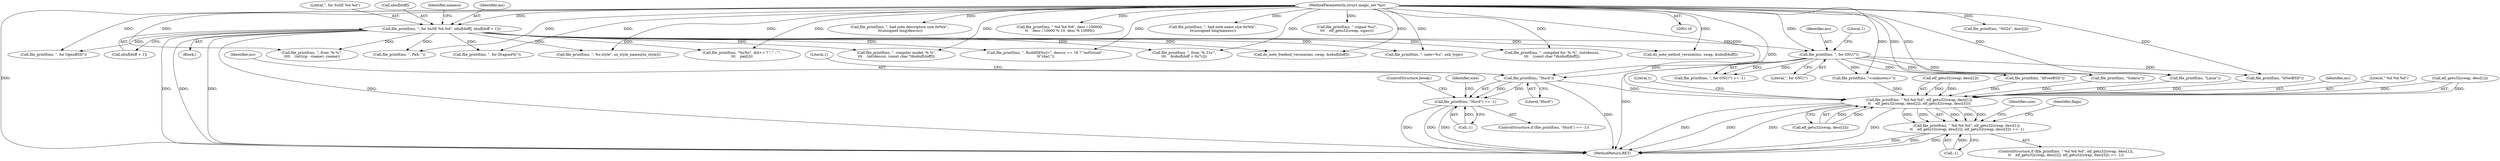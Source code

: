digraph "0_file_b4c01141e5367f247b84dcaf6aefbb4e741842b8@pointer" {
"1000362" [label="(Call,file_printf(ms, \"Hurd\"))"];
"1000334" [label="(Call,file_printf(ms, \", for GNU/\"))"];
"1000286" [label="(Call,file_printf(ms, \", for SuSE %d.%d\", nbuf[doff], nbuf[doff + 1]))"];
"1000117" [label="(MethodParameterIn,struct magic_set *ms)"];
"1000361" [label="(Call,file_printf(ms, \"Hurd\") == -1)"];
"1000415" [label="(Call,file_printf(ms, \" %d.%d.%d\", elf_getu32(swap, desc[1]),\n\t\t    elf_getu32(swap, desc[2]), elf_getu32(swap, desc[3])))"];
"1000414" [label="(Call,file_printf(ms, \" %d.%d.%d\", elf_getu32(swap, desc[1]),\n\t\t    elf_getu32(swap, desc[2]), elf_getu32(swap, desc[3])) == -1)"];
"1000508" [label="(Call,file_printf(ms, \"%02x\", desc[i]))"];
"1000117" [label="(MethodParameterIn,struct magic_set *ms)"];
"1000365" [label="(Call,-1)"];
"1000416" [label="(Identifier,ms)"];
"1000814" [label="(Call,file_printf(ms, \", for DragonFly\"))"];
"1000333" [label="(Call,file_printf(ms, \", for GNU/\") == -1)"];
"1000406" [label="(Call,file_printf(ms, \"<unknown>\"))"];
"1000475" [label="(Call,file_printf(ms, \", BuildID[%s]=\", descsz == 16 ? \"md5/uuid\" :\n\t\t\"sha1\"))"];
"1000289" [label="(Call,nbuf[doff])"];
"1000384" [label="(Call,file_printf(ms, \"kFreeBSD\"))"];
"1000334" [label="(Call,file_printf(ms, \", for GNU/\"))"];
"1000364" [label="(Literal,\"Hurd\")"];
"1000642" [label="(Call,do_note_netbsd_version(ms, swap, &nbuf[doff]))"];
"1000699" [label="(Call,file_printf(ms, \", note=%u\", xnh_type))"];
"1000360" [label="(ControlStructure,if (file_printf(ms, \"Hurd\") == -1))"];
"1000362" [label="(Call,file_printf(ms, \"Hurd\"))"];
"1000300" [label="(Identifier,namesz)"];
"1000413" [label="(ControlStructure,if (file_printf(ms, \" %d.%d.%d\", elf_getu32(swap, desc[1]),\n\t\t    elf_getu32(swap, desc[2]), elf_getu32(swap, desc[3])) == -1))"];
"1001237" [label="(MethodReturn,RET)"];
"1000285" [label="(Block,)"];
"1000368" [label="(Identifier,size)"];
"1000428" [label="(Call,elf_getu32(swap, desc[3]))"];
"1000774" [label="(Call,file_printf(ms, \", for OpenBSD\"))"];
"1000417" [label="(Literal,\" %d.%d.%d\")"];
"1000204" [label="(Call,file_printf(ms, \", bad note description size 0x%lx\",\n \t\t(unsigned long)descsz))"];
"1001214" [label="(Call,file_printf(ms, \", from '%.*s'\",\n\t\t\t\t    (int)(cp - cname), cname))"];
"1000363" [label="(Identifier,ms)"];
"1000414" [label="(Call,file_printf(ms, \" %d.%d.%d\", elf_getu32(swap, desc[1]),\n\t\t    elf_getu32(swap, desc[2]), elf_getu32(swap, desc[3])) == -1)"];
"1000292" [label="(Call,nbuf[doff + 1])"];
"1000287" [label="(Identifier,ms)"];
"1000415" [label="(Call,file_printf(ms, \" %d.%d.%d\", elf_getu32(swap, desc[1]),\n\t\t    elf_getu32(swap, desc[2]), elf_getu32(swap, desc[3])))"];
"1000602" [label="(Call,file_printf(ms, \"%s%s\", did++ ? \",\" : \"\",\n\t\t\t    pax[i]))"];
"1000839" [label="(Call,file_printf(ms, \" %d.%d.%d\", desc / 100000,\n\t\t    desc / 10000 % 10, desc % 10000))"];
"1000369" [label="(ControlStructure,break;)"];
"1000418" [label="(Call,elf_getu32(swap, desc[1]))"];
"1000373" [label="(Call,file_printf(ms, \"Solaris\"))"];
"1000433" [label="(Call,-1)"];
"1000335" [label="(Identifier,ms)"];
"1000436" [label="(Identifier,size)"];
"1000988" [label="(Call,file_printf(ms, \", from '%.31s'\",\n\t\t\t    &nbuf[doff + 0x7c]))"];
"1000189" [label="(Call,file_printf(ms, \", bad note name size 0x%lx\",\n \t\t(unsigned long)namesz))"];
"1000735" [label="(Call,do_note_freebsd_version(ms, swap, &nbuf[doff]))"];
"1000361" [label="(Call,file_printf(ms, \"Hurd\") == -1)"];
"1000434" [label="(Literal,1)"];
"1001016" [label="(Call,file_printf(ms, \" (signal %u)\",\n\t\t\t    elf_getu32(swap, signo)))"];
"1000573" [label="(Call,file_printf(ms, \", PaX: \"))"];
"1000423" [label="(Call,elf_getu32(swap, desc[2]))"];
"1000286" [label="(Call,file_printf(ms, \", for SuSE %d.%d\", nbuf[doff], nbuf[doff + 1]))"];
"1000336" [label="(Literal,\", for GNU/\")"];
"1000962" [label="(Call,file_printf(ms, \", %s-style\", os_style_names[os_style]))"];
"1000288" [label="(Literal,\", for SuSE %d.%d\")"];
"1000351" [label="(Call,file_printf(ms, \"Linux\"))"];
"1000338" [label="(Literal,1)"];
"1000679" [label="(Call,file_printf(ms, \", compiler model: %.*s\",\n\t\t\t    (int)descsz, (const char *)&nbuf[doff]))"];
"1000439" [label="(Identifier,flags)"];
"1000395" [label="(Call,file_printf(ms, \"kNetBSD\"))"];
"1000659" [label="(Call,file_printf(ms, \", compiled for: %.*s\", (int)descsz,\n\t\t\t    (const char *)&nbuf[doff]))"];
"1000366" [label="(Literal,1)"];
"1000362" -> "1000361"  [label="AST: "];
"1000362" -> "1000364"  [label="CFG: "];
"1000363" -> "1000362"  [label="AST: "];
"1000364" -> "1000362"  [label="AST: "];
"1000366" -> "1000362"  [label="CFG: "];
"1000362" -> "1001237"  [label="DDG: "];
"1000362" -> "1000361"  [label="DDG: "];
"1000362" -> "1000361"  [label="DDG: "];
"1000334" -> "1000362"  [label="DDG: "];
"1000117" -> "1000362"  [label="DDG: "];
"1000362" -> "1000415"  [label="DDG: "];
"1000334" -> "1000333"  [label="AST: "];
"1000334" -> "1000336"  [label="CFG: "];
"1000335" -> "1000334"  [label="AST: "];
"1000336" -> "1000334"  [label="AST: "];
"1000338" -> "1000334"  [label="CFG: "];
"1000334" -> "1001237"  [label="DDG: "];
"1000334" -> "1000333"  [label="DDG: "];
"1000334" -> "1000333"  [label="DDG: "];
"1000286" -> "1000334"  [label="DDG: "];
"1000117" -> "1000334"  [label="DDG: "];
"1000334" -> "1000351"  [label="DDG: "];
"1000334" -> "1000373"  [label="DDG: "];
"1000334" -> "1000384"  [label="DDG: "];
"1000334" -> "1000395"  [label="DDG: "];
"1000334" -> "1000406"  [label="DDG: "];
"1000286" -> "1000285"  [label="AST: "];
"1000286" -> "1000292"  [label="CFG: "];
"1000287" -> "1000286"  [label="AST: "];
"1000288" -> "1000286"  [label="AST: "];
"1000289" -> "1000286"  [label="AST: "];
"1000292" -> "1000286"  [label="AST: "];
"1000300" -> "1000286"  [label="CFG: "];
"1000286" -> "1001237"  [label="DDG: "];
"1000286" -> "1001237"  [label="DDG: "];
"1000286" -> "1001237"  [label="DDG: "];
"1000286" -> "1001237"  [label="DDG: "];
"1000117" -> "1000286"  [label="DDG: "];
"1000286" -> "1000475"  [label="DDG: "];
"1000286" -> "1000573"  [label="DDG: "];
"1000286" -> "1000602"  [label="DDG: "];
"1000286" -> "1000642"  [label="DDG: "];
"1000286" -> "1000659"  [label="DDG: "];
"1000286" -> "1000679"  [label="DDG: "];
"1000286" -> "1000699"  [label="DDG: "];
"1000286" -> "1000735"  [label="DDG: "];
"1000286" -> "1000774"  [label="DDG: "];
"1000286" -> "1000814"  [label="DDG: "];
"1000286" -> "1000962"  [label="DDG: "];
"1000286" -> "1000988"  [label="DDG: "];
"1000286" -> "1001214"  [label="DDG: "];
"1000117" -> "1000116"  [label="AST: "];
"1000117" -> "1001237"  [label="DDG: "];
"1000117" -> "1000189"  [label="DDG: "];
"1000117" -> "1000204"  [label="DDG: "];
"1000117" -> "1000351"  [label="DDG: "];
"1000117" -> "1000373"  [label="DDG: "];
"1000117" -> "1000384"  [label="DDG: "];
"1000117" -> "1000395"  [label="DDG: "];
"1000117" -> "1000406"  [label="DDG: "];
"1000117" -> "1000415"  [label="DDG: "];
"1000117" -> "1000475"  [label="DDG: "];
"1000117" -> "1000508"  [label="DDG: "];
"1000117" -> "1000573"  [label="DDG: "];
"1000117" -> "1000602"  [label="DDG: "];
"1000117" -> "1000642"  [label="DDG: "];
"1000117" -> "1000659"  [label="DDG: "];
"1000117" -> "1000679"  [label="DDG: "];
"1000117" -> "1000699"  [label="DDG: "];
"1000117" -> "1000735"  [label="DDG: "];
"1000117" -> "1000774"  [label="DDG: "];
"1000117" -> "1000814"  [label="DDG: "];
"1000117" -> "1000839"  [label="DDG: "];
"1000117" -> "1000962"  [label="DDG: "];
"1000117" -> "1000988"  [label="DDG: "];
"1000117" -> "1001016"  [label="DDG: "];
"1000117" -> "1001214"  [label="DDG: "];
"1000361" -> "1000360"  [label="AST: "];
"1000361" -> "1000365"  [label="CFG: "];
"1000365" -> "1000361"  [label="AST: "];
"1000368" -> "1000361"  [label="CFG: "];
"1000369" -> "1000361"  [label="CFG: "];
"1000361" -> "1001237"  [label="DDG: "];
"1000361" -> "1001237"  [label="DDG: "];
"1000361" -> "1001237"  [label="DDG: "];
"1000365" -> "1000361"  [label="DDG: "];
"1000415" -> "1000414"  [label="AST: "];
"1000415" -> "1000428"  [label="CFG: "];
"1000416" -> "1000415"  [label="AST: "];
"1000417" -> "1000415"  [label="AST: "];
"1000418" -> "1000415"  [label="AST: "];
"1000423" -> "1000415"  [label="AST: "];
"1000428" -> "1000415"  [label="AST: "];
"1000434" -> "1000415"  [label="CFG: "];
"1000415" -> "1001237"  [label="DDG: "];
"1000415" -> "1001237"  [label="DDG: "];
"1000415" -> "1001237"  [label="DDG: "];
"1000415" -> "1001237"  [label="DDG: "];
"1000415" -> "1000414"  [label="DDG: "];
"1000415" -> "1000414"  [label="DDG: "];
"1000415" -> "1000414"  [label="DDG: "];
"1000415" -> "1000414"  [label="DDG: "];
"1000415" -> "1000414"  [label="DDG: "];
"1000406" -> "1000415"  [label="DDG: "];
"1000351" -> "1000415"  [label="DDG: "];
"1000373" -> "1000415"  [label="DDG: "];
"1000384" -> "1000415"  [label="DDG: "];
"1000395" -> "1000415"  [label="DDG: "];
"1000418" -> "1000415"  [label="DDG: "];
"1000418" -> "1000415"  [label="DDG: "];
"1000423" -> "1000415"  [label="DDG: "];
"1000423" -> "1000415"  [label="DDG: "];
"1000428" -> "1000415"  [label="DDG: "];
"1000428" -> "1000415"  [label="DDG: "];
"1000414" -> "1000413"  [label="AST: "];
"1000414" -> "1000433"  [label="CFG: "];
"1000433" -> "1000414"  [label="AST: "];
"1000436" -> "1000414"  [label="CFG: "];
"1000439" -> "1000414"  [label="CFG: "];
"1000414" -> "1001237"  [label="DDG: "];
"1000414" -> "1001237"  [label="DDG: "];
"1000414" -> "1001237"  [label="DDG: "];
"1000433" -> "1000414"  [label="DDG: "];
}
